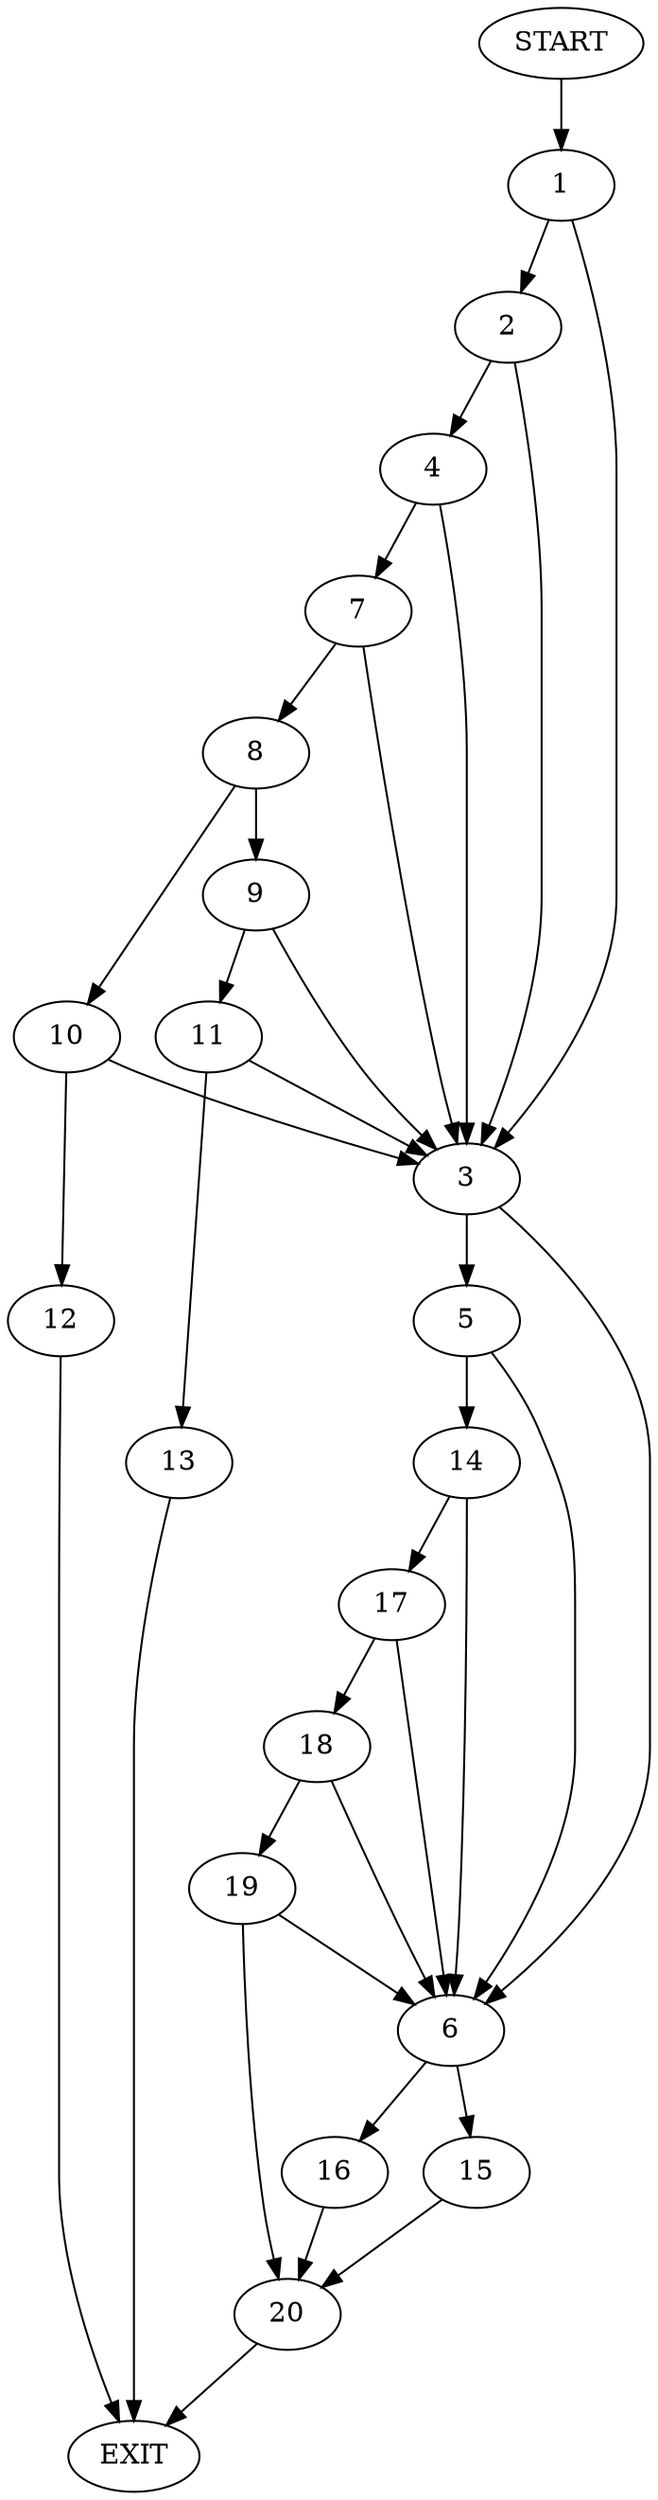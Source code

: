 digraph {
0 [label="START"]
21 [label="EXIT"]
0 -> 1
1 -> 2
1 -> 3
2 -> 3
2 -> 4
3 -> 5
3 -> 6
4 -> 7
4 -> 3
7 -> 3
7 -> 8
8 -> 9
8 -> 10
9 -> 11
9 -> 3
10 -> 12
10 -> 3
11 -> 13
11 -> 3
13 -> 21
12 -> 21
5 -> 14
5 -> 6
6 -> 15
6 -> 16
14 -> 17
14 -> 6
17 -> 18
17 -> 6
18 -> 19
18 -> 6
19 -> 20
19 -> 6
20 -> 21
16 -> 20
15 -> 20
}
